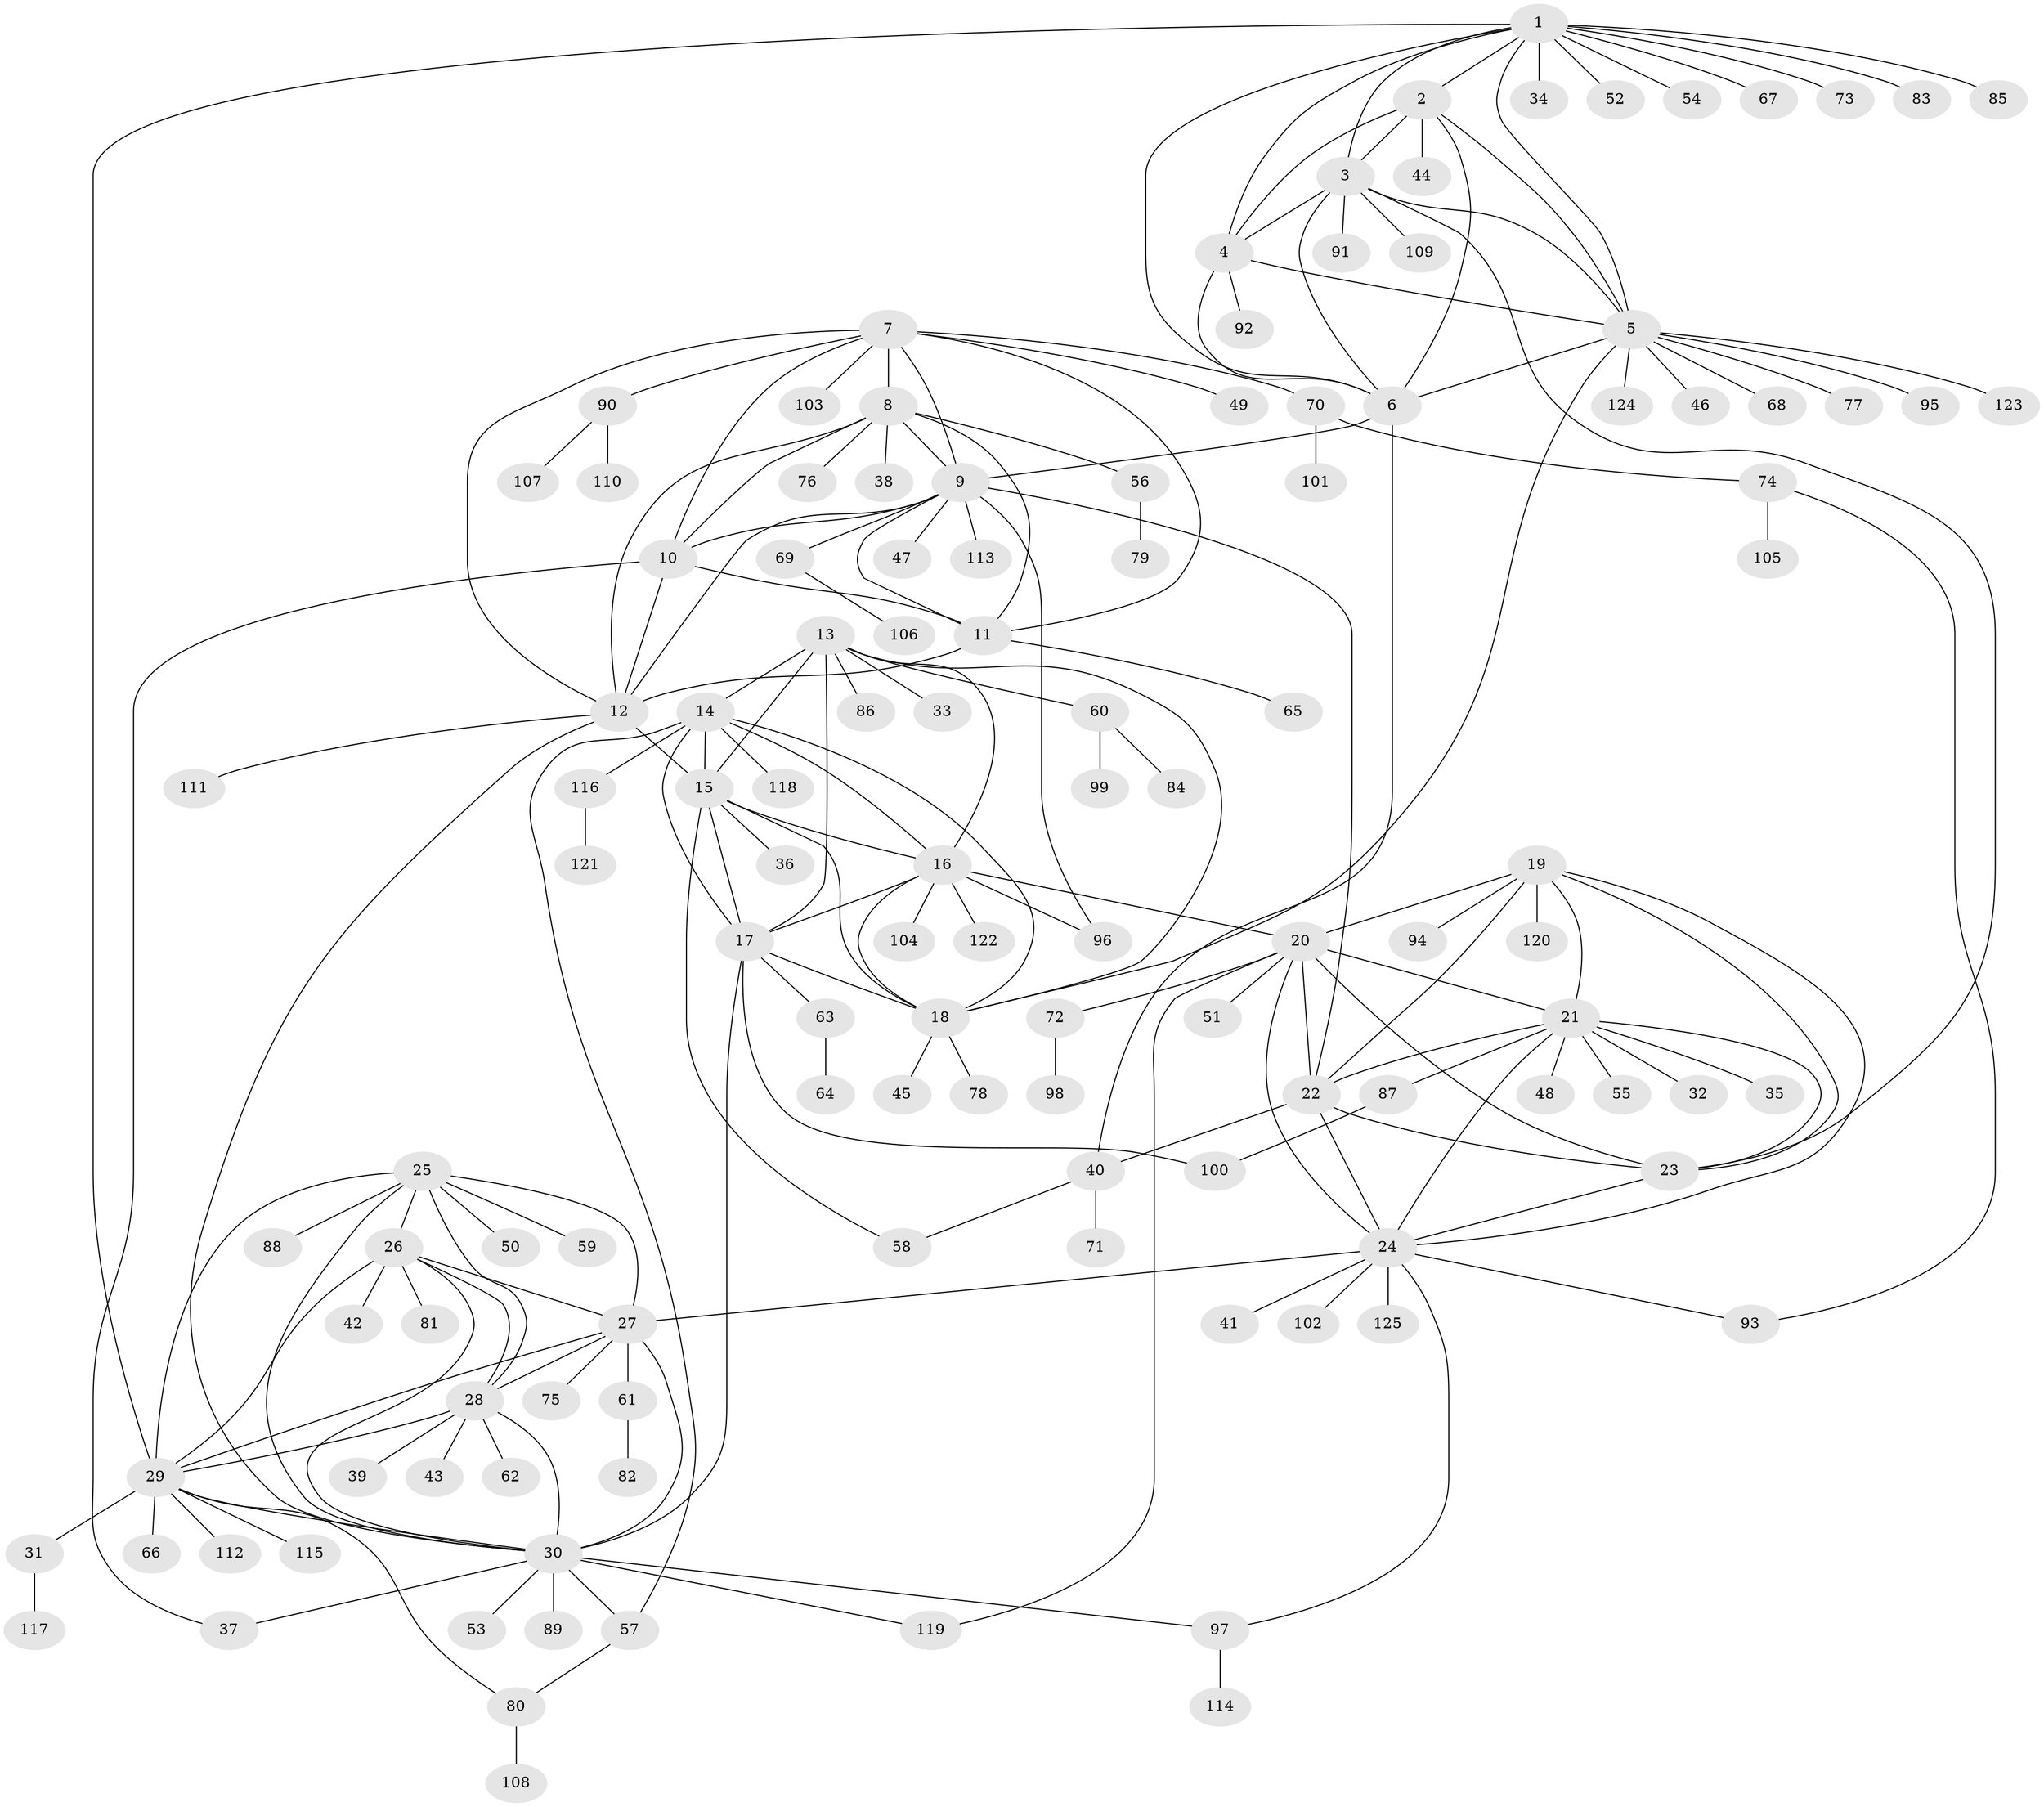 // Generated by graph-tools (version 1.1) at 2025/26/03/09/25 03:26:45]
// undirected, 125 vertices, 190 edges
graph export_dot {
graph [start="1"]
  node [color=gray90,style=filled];
  1;
  2;
  3;
  4;
  5;
  6;
  7;
  8;
  9;
  10;
  11;
  12;
  13;
  14;
  15;
  16;
  17;
  18;
  19;
  20;
  21;
  22;
  23;
  24;
  25;
  26;
  27;
  28;
  29;
  30;
  31;
  32;
  33;
  34;
  35;
  36;
  37;
  38;
  39;
  40;
  41;
  42;
  43;
  44;
  45;
  46;
  47;
  48;
  49;
  50;
  51;
  52;
  53;
  54;
  55;
  56;
  57;
  58;
  59;
  60;
  61;
  62;
  63;
  64;
  65;
  66;
  67;
  68;
  69;
  70;
  71;
  72;
  73;
  74;
  75;
  76;
  77;
  78;
  79;
  80;
  81;
  82;
  83;
  84;
  85;
  86;
  87;
  88;
  89;
  90;
  91;
  92;
  93;
  94;
  95;
  96;
  97;
  98;
  99;
  100;
  101;
  102;
  103;
  104;
  105;
  106;
  107;
  108;
  109;
  110;
  111;
  112;
  113;
  114;
  115;
  116;
  117;
  118;
  119;
  120;
  121;
  122;
  123;
  124;
  125;
  1 -- 2;
  1 -- 3;
  1 -- 4;
  1 -- 5;
  1 -- 6;
  1 -- 29;
  1 -- 34;
  1 -- 52;
  1 -- 54;
  1 -- 67;
  1 -- 73;
  1 -- 83;
  1 -- 85;
  2 -- 3;
  2 -- 4;
  2 -- 5;
  2 -- 6;
  2 -- 44;
  3 -- 4;
  3 -- 5;
  3 -- 6;
  3 -- 23;
  3 -- 91;
  3 -- 109;
  4 -- 5;
  4 -- 6;
  4 -- 92;
  5 -- 6;
  5 -- 18;
  5 -- 46;
  5 -- 68;
  5 -- 77;
  5 -- 95;
  5 -- 123;
  5 -- 124;
  6 -- 9;
  6 -- 40;
  7 -- 8;
  7 -- 9;
  7 -- 10;
  7 -- 11;
  7 -- 12;
  7 -- 49;
  7 -- 70;
  7 -- 90;
  7 -- 103;
  8 -- 9;
  8 -- 10;
  8 -- 11;
  8 -- 12;
  8 -- 38;
  8 -- 56;
  8 -- 76;
  9 -- 10;
  9 -- 11;
  9 -- 12;
  9 -- 22;
  9 -- 47;
  9 -- 69;
  9 -- 96;
  9 -- 113;
  10 -- 11;
  10 -- 12;
  10 -- 37;
  11 -- 12;
  11 -- 65;
  12 -- 15;
  12 -- 30;
  12 -- 111;
  13 -- 14;
  13 -- 15;
  13 -- 16;
  13 -- 17;
  13 -- 18;
  13 -- 33;
  13 -- 60;
  13 -- 86;
  14 -- 15;
  14 -- 16;
  14 -- 17;
  14 -- 18;
  14 -- 57;
  14 -- 116;
  14 -- 118;
  15 -- 16;
  15 -- 17;
  15 -- 18;
  15 -- 36;
  15 -- 58;
  16 -- 17;
  16 -- 18;
  16 -- 20;
  16 -- 96;
  16 -- 104;
  16 -- 122;
  17 -- 18;
  17 -- 30;
  17 -- 63;
  17 -- 100;
  18 -- 45;
  18 -- 78;
  19 -- 20;
  19 -- 21;
  19 -- 22;
  19 -- 23;
  19 -- 24;
  19 -- 94;
  19 -- 120;
  20 -- 21;
  20 -- 22;
  20 -- 23;
  20 -- 24;
  20 -- 51;
  20 -- 72;
  20 -- 119;
  21 -- 22;
  21 -- 23;
  21 -- 24;
  21 -- 32;
  21 -- 35;
  21 -- 48;
  21 -- 55;
  21 -- 87;
  22 -- 23;
  22 -- 24;
  22 -- 40;
  23 -- 24;
  24 -- 27;
  24 -- 41;
  24 -- 93;
  24 -- 97;
  24 -- 102;
  24 -- 125;
  25 -- 26;
  25 -- 27;
  25 -- 28;
  25 -- 29;
  25 -- 30;
  25 -- 50;
  25 -- 59;
  25 -- 88;
  26 -- 27;
  26 -- 28;
  26 -- 29;
  26 -- 30;
  26 -- 42;
  26 -- 81;
  27 -- 28;
  27 -- 29;
  27 -- 30;
  27 -- 61;
  27 -- 75;
  28 -- 29;
  28 -- 30;
  28 -- 39;
  28 -- 43;
  28 -- 62;
  29 -- 30;
  29 -- 31;
  29 -- 66;
  29 -- 80;
  29 -- 112;
  29 -- 115;
  30 -- 37;
  30 -- 53;
  30 -- 57;
  30 -- 89;
  30 -- 97;
  30 -- 119;
  31 -- 117;
  40 -- 58;
  40 -- 71;
  56 -- 79;
  57 -- 80;
  60 -- 84;
  60 -- 99;
  61 -- 82;
  63 -- 64;
  69 -- 106;
  70 -- 74;
  70 -- 101;
  72 -- 98;
  74 -- 93;
  74 -- 105;
  80 -- 108;
  87 -- 100;
  90 -- 107;
  90 -- 110;
  97 -- 114;
  116 -- 121;
}
